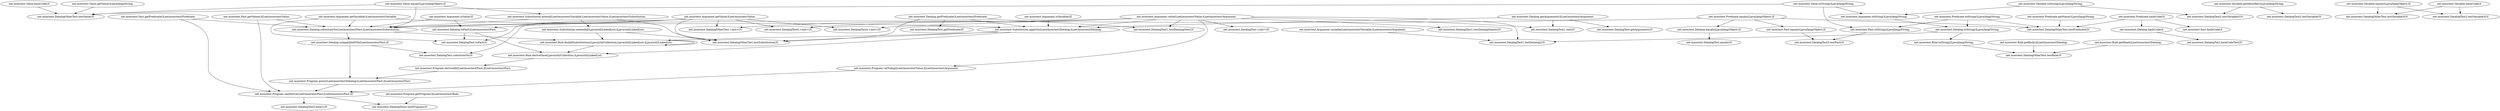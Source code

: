 digraph {
"net.mooctest.Value.equals(Ljava/lang/Object;)Z" -> "net.mooctest.DatalogOtherTest.testValue()V";
"net.mooctest.Value.equals(Ljava/lang/Object;)Z" -> "net.mooctest.Datalog.substituteTo(Lnet/mooctest/Fact;)Lnet/mooctest/Substitution;";
"net.mooctest.Value.equals(Ljava/lang/Object;)Z" -> "net.mooctest.Substitution.extend(Lnet/mooctest/Variable;Lnet/mooctest/Value;)Lnet/mooctest/Substitution;";
"net.mooctest.Argument.isValue()Z" -> "net.mooctest.Datalog.substituteTo(Lnet/mooctest/Fact;)Lnet/mooctest/Substitution;";
"net.mooctest.Argument.isValue()Z" -> "net.mooctest.Datalog.toFact()Lnet/mooctest/Fact;";
"net.mooctest.Rule.findAllSubstitutions(Ljava/util/Collection;Ljava/util/LinkedList;)Ljava/util/LinkedList;" -> "net.mooctest.Rule.deriveOnce(Ljava/util/Collection;)Ljava/util/LinkedList;";
"net.mooctest.Rule.findAllSubstitutions(Ljava/util/Collection;Ljava/util/LinkedList;)Ljava/util/LinkedList;" -> "net.mooctest.Rule.findAllSubstitutions(Ljava/util/Collection;Ljava/util/LinkedList;)Ljava/util/LinkedList;";
"net.mooctest.Program.canDerive(Lnet/mooctest/Fact;[Lnet/mooctest/Fact;)Z" -> "net.mooctest.DatalogTest5.blow1()V";
"net.mooctest.Program.canDerive(Lnet/mooctest/Fact;[Lnet/mooctest/Fact;)Z" -> "net.mooctest.DatalogTest4.testProgram()V";
"net.mooctest.Variable.equals(Ljava/lang/Object;)Z" -> "net.mooctest.DatalogOtherTest.testVariable3()V";
"net.mooctest.Variable.equals(Ljava/lang/Object;)Z" -> "net.mooctest.DatalogTest2.testVariable3()V";
"net.mooctest.Datalog.toString()Ljava/lang/String;" -> "net.mooctest.DatalogTest1.testDatalog2()V";
"net.mooctest.Datalog.toString()Ljava/lang/String;" -> "net.mooctest.Rule.toString()Ljava/lang/String;";
"net.mooctest.Argument.toString()Ljava/lang/String;" -> "net.mooctest.Datalog.toString()Ljava/lang/String;";
"net.mooctest.Substitution.applyOn(Lnet/mooctest/Datalog;)Lnet/mooctest/Datalog;" -> "net.mooctest.Rule.deriveOnce(Ljava/util/Collection;)Ljava/util/LinkedList;";
"net.mooctest.Substitution.applyOn(Lnet/mooctest/Datalog;)Lnet/mooctest/Datalog;" -> "net.mooctest.Rule.findAllSubstitutions(Ljava/util/Collection;Ljava/util/LinkedList;)Ljava/util/LinkedList;";
"net.mooctest.Substitution.applyOn(Lnet/mooctest/Datalog;)Lnet/mooctest/Datalog;" -> "net.mooctest.DatalogOtherTest.testSubstitution()V";
"net.mooctest.Program.valToArg([Lnet/mooctest/Value;)[Lnet/mooctest/Argument;" -> "net.mooctest.Program.canDerive(Lnet/mooctest/Fact;[Lnet/mooctest/Fact;)Z";
"net.mooctest.Substitution.extend(Lnet/mooctest/Variable;Lnet/mooctest/Value;)Lnet/mooctest/Substitution;" -> "net.mooctest.Datalog.substituteTo(Lnet/mooctest/Fact;)Lnet/mooctest/Substitution;";
"net.mooctest.Substitution.extend(Lnet/mooctest/Variable;Lnet/mooctest/Value;)Lnet/mooctest/Substitution;" -> "net.mooctest.Substitution.extendAll(Ljava/util/LinkedList;)Ljava/util/LinkedList;";
"net.mooctest.Substitution.extend(Lnet/mooctest/Variable;Lnet/mooctest/Value;)Lnet/mooctest/Substitution;" -> "net.mooctest.DatalogOtherTest.testSubstitution()V";
"net.mooctest.Argument.value(Lnet/mooctest/Value;)Lnet/mooctest/Argument;" -> "net.mooctest.DatalogTest1.test()V";
"net.mooctest.Argument.value(Lnet/mooctest/Value;)Lnet/mooctest/Argument;" -> "net.mooctest.DatalogTest1.testDatalog2()V";
"net.mooctest.Argument.value(Lnet/mooctest/Value;)Lnet/mooctest/Argument;" -> "net.mooctest.DatalogTest1.testDatalogGets()V";
"net.mooctest.Argument.value(Lnet/mooctest/Value;)Lnet/mooctest/Argument;" -> "net.mooctest.Substitution.applyOn(Lnet/mooctest/Datalog;)Lnet/mooctest/Datalog;";
"net.mooctest.Argument.value(Lnet/mooctest/Value;)Lnet/mooctest/Argument;" -> "net.mooctest.Program.valToArg([Lnet/mooctest/Value;)[Lnet/mooctest/Argument;";
"net.mooctest.Argument.value(Lnet/mooctest/Value;)Lnet/mooctest/Argument;" -> "net.mooctest.DatalogTest.<init>()V";
"net.mooctest.Argument.value(Lnet/mooctest/Value;)Lnet/mooctest/Argument;" -> "net.mooctest.DatalogTest1.testDatalogSames()V";
"net.mooctest.Argument.value(Lnet/mooctest/Value;)Lnet/mooctest/Argument;" -> "net.mooctest.DatalogTest4.<init>()V";
"net.mooctest.Argument.value(Lnet/mooctest/Value;)Lnet/mooctest/Argument;" -> "net.mooctest.DatalogOtherTest.<init>()V";
"net.mooctest.Argument.value(Lnet/mooctest/Value;)Lnet/mooctest/Argument;" -> "net.mooctest.DatalogTest5.<init>()V";
"net.mooctest.Rule.getBody()[Lnet/mooctest/Datalog;" -> "net.mooctest.DatalogOtherTest.testRule()V";
"net.mooctest.Program.getProgram()[Lnet/mooctest/Rule;" -> "net.mooctest.DatalogTest4.testProgram()V";
"net.mooctest.Variable.getIdentifier()Ljava/lang/String;" -> "net.mooctest.DatalogTest2.testVariable2()V";
"net.mooctest.Variable.getIdentifier()Ljava/lang/String;" -> "net.mooctest.DatalogTest2.testVariable()V";
"net.mooctest.Argument.variable(Lnet/mooctest/Variable;)Lnet/mooctest/Argument;" -> "net.mooctest.DatalogTest1.testDatalog2()V";
"net.mooctest.Value.hashCode()I" -> "net.mooctest.DatalogOtherTest.testValue()V";
"net.mooctest.Predicate.equals(Ljava/lang/Object;)Z" -> "net.mooctest.Datalog.substituteTo(Lnet/mooctest/Fact;)Lnet/mooctest/Substitution;";
"net.mooctest.Predicate.equals(Ljava/lang/Object;)Z" -> "net.mooctest.Datalog.equals(Ljava/lang/Object;)Z";
"net.mooctest.Predicate.equals(Ljava/lang/Object;)Z" -> "net.mooctest.DatalogOtherTest.testPredicate()V";
"net.mooctest.Predicate.equals(Ljava/lang/Object;)Z" -> "net.mooctest.Fact.equals(Ljava/lang/Object;)Z";
"net.mooctest.Substitution.extendAll(Ljava/util/LinkedList;)Ljava/util/LinkedList;" -> "net.mooctest.Rule.findAllSubstitutions(Ljava/util/Collection;Ljava/util/LinkedList;)Ljava/util/LinkedList;";
"net.mooctest.Substitution.extendAll(Ljava/util/LinkedList;)Ljava/util/LinkedList;" -> "net.mooctest.DatalogOtherTest.testSubstitution()V";
"net.mooctest.Datalog.substituteTo(Lnet/mooctest/Fact;)Lnet/mooctest/Substitution;" -> "net.mooctest.Rule.findAllSubstitutions(Ljava/util/Collection;Ljava/util/LinkedList;)Ljava/util/LinkedList;";
"net.mooctest.Datalog.substituteTo(Lnet/mooctest/Fact;)Lnet/mooctest/Substitution;" -> "net.mooctest.Datalog.compatibleWith(Lnet/mooctest/Fact;)Z";
"net.mooctest.Fact.toString()Ljava/lang/String;" -> "net.mooctest.DatalogTest3.testFact()V";
"net.mooctest.Argument.getVariable()Lnet/mooctest/Variable;" -> "net.mooctest.DatalogTest.toFact()V";
"net.mooctest.Argument.getVariable()Lnet/mooctest/Variable;" -> "net.mooctest.Substitution.applyOn(Lnet/mooctest/Datalog;)Lnet/mooctest/Datalog;";
"net.mooctest.Argument.getVariable()Lnet/mooctest/Variable;" -> "net.mooctest.Datalog.substituteTo(Lnet/mooctest/Fact;)Lnet/mooctest/Substitution;";
"net.mooctest.Predicate.toString()Ljava/lang/String;" -> "net.mooctest.Datalog.toString()Ljava/lang/String;";
"net.mooctest.Predicate.toString()Ljava/lang/String;" -> "net.mooctest.Fact.toString()Ljava/lang/String;";
"net.mooctest.Predicate.toString()Ljava/lang/String;" -> "net.mooctest.DatalogOtherTest.testPredicate()V";
"net.mooctest.Value.getValue()Ljava/lang/String;" -> "net.mooctest.DatalogOtherTest.testValue()V";
"net.mooctest.Rule.deriveOnce(Ljava/util/Collection;)Ljava/util/LinkedList;" -> "net.mooctest.Program.deriveAll([Lnet/mooctest/Fact;)[Lnet/mooctest/Fact;";
"net.mooctest.Rule.toString()Ljava/lang/String;" -> "net.mooctest.DatalogOtherTest.testRule()V";
"net.mooctest.Argument.getValue()Lnet/mooctest/Value;" -> "net.mooctest.DatalogTest.toFact()V";
"net.mooctest.Argument.getValue()Lnet/mooctest/Value;" -> "net.mooctest.DatalogTest.substituteTo()V";
"net.mooctest.Argument.getValue()Lnet/mooctest/Value;" -> "net.mooctest.Datalog.substituteTo(Lnet/mooctest/Fact;)Lnet/mooctest/Substitution;";
"net.mooctest.Argument.getValue()Lnet/mooctest/Value;" -> "net.mooctest.DatalogOtherTest.testSubstitution()V";
"net.mooctest.Argument.getValue()Lnet/mooctest/Value;" -> "net.mooctest.DatalogTest4.<init>()V";
"net.mooctest.Argument.getValue()Lnet/mooctest/Value;" -> "net.mooctest.DatalogOtherTest.<init>()V";
"net.mooctest.Argument.getValue()Lnet/mooctest/Value;" -> "net.mooctest.Datalog.toFact()Lnet/mooctest/Fact;";
"net.mooctest.Argument.getValue()Lnet/mooctest/Value;" -> "net.mooctest.DatalogTest5.<init>()V";
"net.mooctest.Variable.toString()Ljava/lang/String;" -> "net.mooctest.Argument.toString()Ljava/lang/String;";
"net.mooctest.Variable.toString()Ljava/lang/String;" -> "net.mooctest.DatalogTest2.testVariable2()V";
"net.mooctest.Fact.getPredicate()Lnet/mooctest/Predicate;" -> "net.mooctest.Program.canDerive(Lnet/mooctest/Fact;[Lnet/mooctest/Fact;)Z";
"net.mooctest.Fact.getPredicate()Lnet/mooctest/Predicate;" -> "net.mooctest.Datalog.substituteTo(Lnet/mooctest/Fact;)Lnet/mooctest/Substitution;";
"net.mooctest.Fact.getValues()[Lnet/mooctest/Value;" -> "net.mooctest.Program.canDerive(Lnet/mooctest/Fact;[Lnet/mooctest/Fact;)Z";
"net.mooctest.Fact.getValues()[Lnet/mooctest/Value;" -> "net.mooctest.Datalog.substituteTo(Lnet/mooctest/Fact;)Lnet/mooctest/Substitution;";
"net.mooctest.Datalog.getPredicate()Lnet/mooctest/Predicate;" -> "net.mooctest.DatalogTest1.testDatalogGets()V";
"net.mooctest.Datalog.getPredicate()Lnet/mooctest/Predicate;" -> "net.mooctest.Substitution.applyOn(Lnet/mooctest/Datalog;)Lnet/mooctest/Datalog;";
"net.mooctest.Datalog.getPredicate()Lnet/mooctest/Predicate;" -> "net.mooctest.DatalogOtherTest.testSubstitution()V";
"net.mooctest.Datalog.getPredicate()Lnet/mooctest/Predicate;" -> "net.mooctest.DatalogTest.getPredicate()V";
"net.mooctest.Argument.isVariable()Z" -> "net.mooctest.Substitution.applyOn(Lnet/mooctest/Datalog;)Lnet/mooctest/Datalog;";
"net.mooctest.Predicate.hashCode()I" -> "net.mooctest.Fact.hashCode()I";
"net.mooctest.Predicate.hashCode()I" -> "net.mooctest.DatalogOtherTest.testPredicate()V";
"net.mooctest.Predicate.hashCode()I" -> "net.mooctest.Datalog.hashCode()I";
"net.mooctest.Datalog.hashCode()I" -> "net.mooctest.DatalogTest.hashCodeTest()V";
"net.mooctest.Program.deriveAll([Lnet/mooctest/Fact;)[Lnet/mooctest/Fact;" -> "net.mooctest.Program.query(Lnet/mooctest/Datalog;[Lnet/mooctest/Fact;)[Lnet/mooctest/Fact;";
"net.mooctest.Program.query(Lnet/mooctest/Datalog;[Lnet/mooctest/Fact;)[Lnet/mooctest/Fact;" -> "net.mooctest.Program.canDerive(Lnet/mooctest/Fact;[Lnet/mooctest/Fact;)Z";
"net.mooctest.Predicate.getName()Ljava/lang/String;" -> "net.mooctest.DatalogOtherTest.testPredicate()V";
"net.mooctest.Variable.hashCode()I" -> "net.mooctest.DatalogOtherTest.testVariable3()V";
"net.mooctest.Variable.hashCode()I" -> "net.mooctest.DatalogTest2.testVariable3()V";
"net.mooctest.Datalog.equals(Ljava/lang/Object;)Z" -> "net.mooctest.DatalogTest.equals()V";
"net.mooctest.Datalog.compatibleWith(Lnet/mooctest/Fact;)Z" -> "net.mooctest.Program.query(Lnet/mooctest/Datalog;[Lnet/mooctest/Fact;)[Lnet/mooctest/Fact;";
"net.mooctest.Datalog.compatibleWith(Lnet/mooctest/Fact;)Z" -> "net.mooctest.DatalogTest.substituteTo()V";
"net.mooctest.Rule.getHead()Lnet/mooctest/Datalog;" -> "net.mooctest.DatalogOtherTest.testRule()V";
"net.mooctest.Fact.equals(Ljava/lang/Object;)Z" -> "net.mooctest.DatalogTest3.testFact()V";
"net.mooctest.Datalog.getArguments()[Lnet/mooctest/Argument;" -> "net.mooctest.DatalogTest.getArguments()V";
"net.mooctest.Datalog.getArguments()[Lnet/mooctest/Argument;" -> "net.mooctest.DatalogTest1.test()V";
"net.mooctest.Datalog.getArguments()[Lnet/mooctest/Argument;" -> "net.mooctest.Substitution.applyOn(Lnet/mooctest/Datalog;)Lnet/mooctest/Datalog;";
"net.mooctest.Datalog.toFact()Lnet/mooctest/Fact;" -> "net.mooctest.Rule.deriveOnce(Ljava/util/Collection;)Ljava/util/LinkedList;";
"net.mooctest.Datalog.toFact()Lnet/mooctest/Fact;" -> "net.mooctest.DatalogTest.toFact()V";
"net.mooctest.Value.toString()Ljava/lang/String;" -> "net.mooctest.DatalogOtherTest.testValue()V";
"net.mooctest.Value.toString()Ljava/lang/String;" -> "net.mooctest.Argument.toString()Ljava/lang/String;";
"net.mooctest.Value.toString()Ljava/lang/String;" -> "net.mooctest.Fact.toString()Ljava/lang/String;";
}